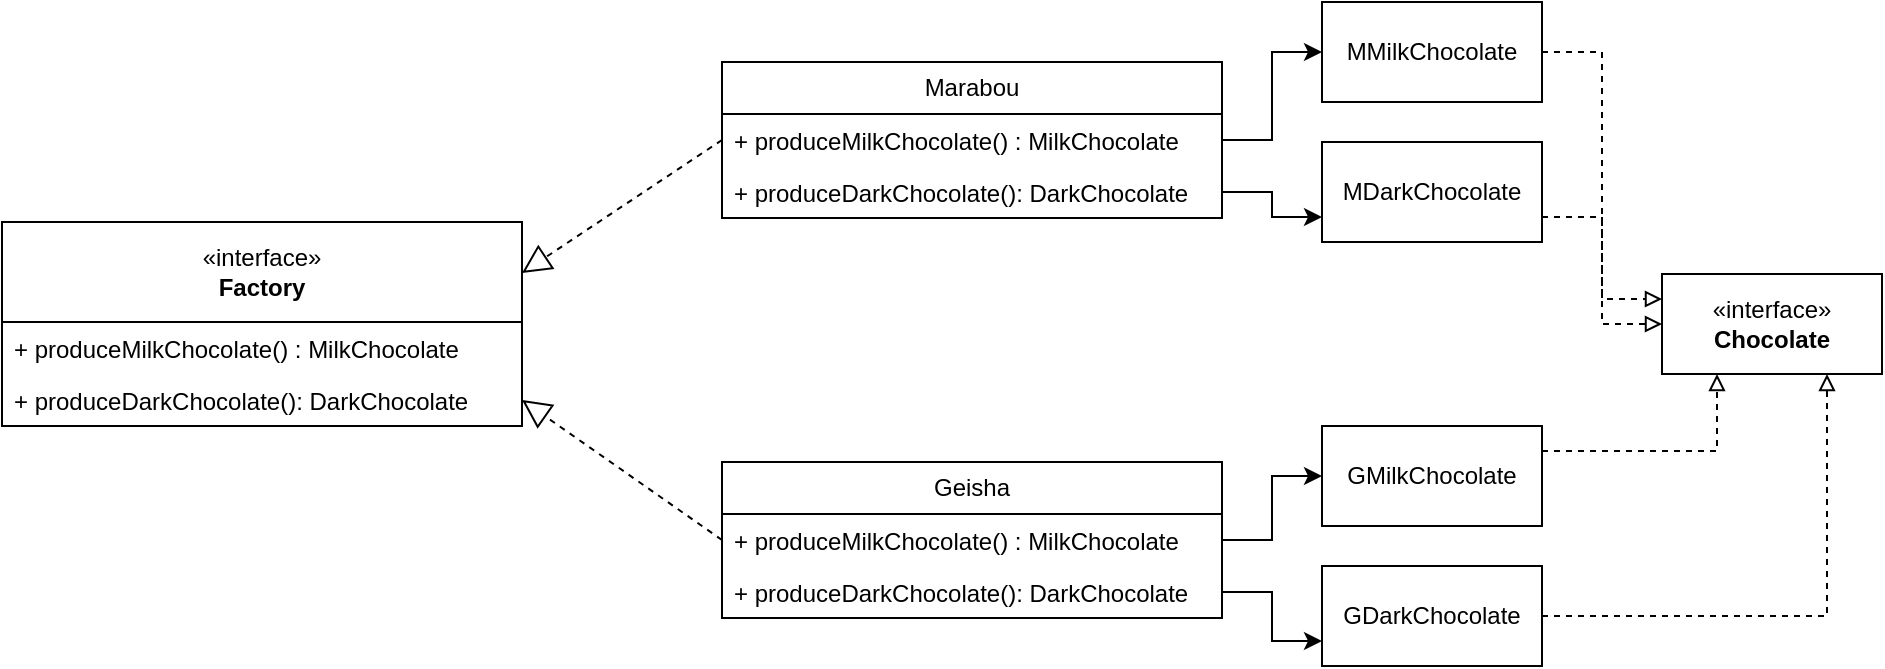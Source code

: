<mxfile version="24.8.3">
  <diagram name="Page-1" id="CxHIbIp20aGvU283qFEG">
    <mxGraphModel dx="1050" dy="522" grid="1" gridSize="10" guides="1" tooltips="1" connect="1" arrows="1" fold="1" page="1" pageScale="1" pageWidth="850" pageHeight="1100" math="0" shadow="0">
      <root>
        <mxCell id="0" />
        <mxCell id="1" parent="0" />
        <mxCell id="Le-V1Py1yV7QzQ1_DrHU-3" value="«interface»&lt;br&gt;&lt;b&gt;Factory&lt;/b&gt;" style="swimlane;fontStyle=0;childLayout=stackLayout;horizontal=1;startSize=50;fillColor=none;horizontalStack=0;resizeParent=1;resizeParentMax=0;resizeLast=0;collapsible=1;marginBottom=0;whiteSpace=wrap;html=1;" vertex="1" parent="1">
          <mxGeometry x="10" y="170" width="260" height="102" as="geometry" />
        </mxCell>
        <mxCell id="Le-V1Py1yV7QzQ1_DrHU-5" value="+ produceMilkChocolate() : MilkChocolate" style="text;strokeColor=none;fillColor=none;align=left;verticalAlign=top;spacingLeft=4;spacingRight=4;overflow=hidden;rotatable=0;points=[[0,0.5],[1,0.5]];portConstraint=eastwest;whiteSpace=wrap;html=1;" vertex="1" parent="Le-V1Py1yV7QzQ1_DrHU-3">
          <mxGeometry y="50" width="260" height="26" as="geometry" />
        </mxCell>
        <mxCell id="Le-V1Py1yV7QzQ1_DrHU-6" value="+ produceDarkChocolate(): DarkChocolate" style="text;strokeColor=none;fillColor=none;align=left;verticalAlign=top;spacingLeft=4;spacingRight=4;overflow=hidden;rotatable=0;points=[[0,0.5],[1,0.5]];portConstraint=eastwest;whiteSpace=wrap;html=1;" vertex="1" parent="Le-V1Py1yV7QzQ1_DrHU-3">
          <mxGeometry y="76" width="260" height="26" as="geometry" />
        </mxCell>
        <mxCell id="Le-V1Py1yV7QzQ1_DrHU-11" value="Marabou" style="swimlane;fontStyle=0;childLayout=stackLayout;horizontal=1;startSize=26;fillColor=none;horizontalStack=0;resizeParent=1;resizeParentMax=0;resizeLast=0;collapsible=1;marginBottom=0;whiteSpace=wrap;html=1;" vertex="1" parent="1">
          <mxGeometry x="370" y="90" width="250" height="78" as="geometry" />
        </mxCell>
        <mxCell id="Le-V1Py1yV7QzQ1_DrHU-16" value="+ produceMilkChocolate() : MilkChocolate" style="text;strokeColor=none;fillColor=none;align=left;verticalAlign=top;spacingLeft=4;spacingRight=4;overflow=hidden;rotatable=0;points=[[0,0.5],[1,0.5]];portConstraint=eastwest;whiteSpace=wrap;html=1;" vertex="1" parent="Le-V1Py1yV7QzQ1_DrHU-11">
          <mxGeometry y="26" width="250" height="26" as="geometry" />
        </mxCell>
        <mxCell id="Le-V1Py1yV7QzQ1_DrHU-17" value="+ produceDarkChocolate(): DarkChocolate" style="text;strokeColor=none;fillColor=none;align=left;verticalAlign=top;spacingLeft=4;spacingRight=4;overflow=hidden;rotatable=0;points=[[0,0.5],[1,0.5]];portConstraint=eastwest;whiteSpace=wrap;html=1;" vertex="1" parent="Le-V1Py1yV7QzQ1_DrHU-11">
          <mxGeometry y="52" width="250" height="26" as="geometry" />
        </mxCell>
        <mxCell id="Le-V1Py1yV7QzQ1_DrHU-18" value="Geisha" style="swimlane;fontStyle=0;childLayout=stackLayout;horizontal=1;startSize=26;fillColor=none;horizontalStack=0;resizeParent=1;resizeParentMax=0;resizeLast=0;collapsible=1;marginBottom=0;whiteSpace=wrap;html=1;" vertex="1" parent="1">
          <mxGeometry x="370" y="290" width="250" height="78" as="geometry" />
        </mxCell>
        <mxCell id="Le-V1Py1yV7QzQ1_DrHU-19" value="+ produceMilkChocolate() : MilkChocolate" style="text;strokeColor=none;fillColor=none;align=left;verticalAlign=top;spacingLeft=4;spacingRight=4;overflow=hidden;rotatable=0;points=[[0,0.5],[1,0.5]];portConstraint=eastwest;whiteSpace=wrap;html=1;" vertex="1" parent="Le-V1Py1yV7QzQ1_DrHU-18">
          <mxGeometry y="26" width="250" height="26" as="geometry" />
        </mxCell>
        <mxCell id="Le-V1Py1yV7QzQ1_DrHU-20" value="+ produceDarkChocolate(): DarkChocolate" style="text;strokeColor=none;fillColor=none;align=left;verticalAlign=top;spacingLeft=4;spacingRight=4;overflow=hidden;rotatable=0;points=[[0,0.5],[1,0.5]];portConstraint=eastwest;whiteSpace=wrap;html=1;" vertex="1" parent="Le-V1Py1yV7QzQ1_DrHU-18">
          <mxGeometry y="52" width="250" height="26" as="geometry" />
        </mxCell>
        <mxCell id="Le-V1Py1yV7QzQ1_DrHU-21" value="" style="endArrow=block;dashed=1;endFill=0;endSize=12;html=1;rounded=0;exitX=0;exitY=0.5;exitDx=0;exitDy=0;entryX=1;entryY=0.25;entryDx=0;entryDy=0;" edge="1" parent="1" source="Le-V1Py1yV7QzQ1_DrHU-16" target="Le-V1Py1yV7QzQ1_DrHU-3">
          <mxGeometry width="160" relative="1" as="geometry">
            <mxPoint x="310" y="270" as="sourcePoint" />
            <mxPoint x="470" y="270" as="targetPoint" />
          </mxGeometry>
        </mxCell>
        <mxCell id="Le-V1Py1yV7QzQ1_DrHU-22" value="" style="endArrow=block;dashed=1;endFill=0;endSize=12;html=1;rounded=0;exitX=0;exitY=0.5;exitDx=0;exitDy=0;entryX=1;entryY=0.5;entryDx=0;entryDy=0;" edge="1" parent="1" source="Le-V1Py1yV7QzQ1_DrHU-19" target="Le-V1Py1yV7QzQ1_DrHU-6">
          <mxGeometry width="160" relative="1" as="geometry">
            <mxPoint x="310" y="270" as="sourcePoint" />
            <mxPoint x="470" y="270" as="targetPoint" />
          </mxGeometry>
        </mxCell>
        <mxCell id="Le-V1Py1yV7QzQ1_DrHU-350" style="edgeStyle=orthogonalEdgeStyle;rounded=0;orthogonalLoop=1;jettySize=auto;html=1;exitX=1;exitY=0.5;exitDx=0;exitDy=0;entryX=0;entryY=0.25;entryDx=0;entryDy=0;dashed=1;endArrow=block;endFill=0;" edge="1" parent="1" source="Le-V1Py1yV7QzQ1_DrHU-23" target="Le-V1Py1yV7QzQ1_DrHU-343">
          <mxGeometry relative="1" as="geometry" />
        </mxCell>
        <mxCell id="Le-V1Py1yV7QzQ1_DrHU-23" value="MMilkChocolate" style="html=1;whiteSpace=wrap;" vertex="1" parent="1">
          <mxGeometry x="670" y="60" width="110" height="50" as="geometry" />
        </mxCell>
        <mxCell id="Le-V1Py1yV7QzQ1_DrHU-351" style="edgeStyle=orthogonalEdgeStyle;rounded=0;orthogonalLoop=1;jettySize=auto;html=1;exitX=1;exitY=0.75;exitDx=0;exitDy=0;entryX=0;entryY=0.5;entryDx=0;entryDy=0;dashed=1;strokeColor=default;align=center;verticalAlign=middle;fontFamily=Helvetica;fontSize=11;fontColor=default;labelBackgroundColor=default;endArrow=block;endFill=0;" edge="1" parent="1" source="Le-V1Py1yV7QzQ1_DrHU-24" target="Le-V1Py1yV7QzQ1_DrHU-343">
          <mxGeometry relative="1" as="geometry" />
        </mxCell>
        <mxCell id="Le-V1Py1yV7QzQ1_DrHU-24" value="MDarkChocolate" style="html=1;whiteSpace=wrap;" vertex="1" parent="1">
          <mxGeometry x="670" y="130" width="110" height="50" as="geometry" />
        </mxCell>
        <mxCell id="Le-V1Py1yV7QzQ1_DrHU-352" style="edgeStyle=orthogonalEdgeStyle;rounded=0;orthogonalLoop=1;jettySize=auto;html=1;exitX=1;exitY=0.25;exitDx=0;exitDy=0;entryX=0.25;entryY=1;entryDx=0;entryDy=0;dashed=1;strokeColor=default;align=center;verticalAlign=middle;fontFamily=Helvetica;fontSize=11;fontColor=default;labelBackgroundColor=default;endArrow=block;endFill=0;" edge="1" parent="1" source="Le-V1Py1yV7QzQ1_DrHU-25" target="Le-V1Py1yV7QzQ1_DrHU-343">
          <mxGeometry relative="1" as="geometry" />
        </mxCell>
        <mxCell id="Le-V1Py1yV7QzQ1_DrHU-25" value="GMilkChocolate" style="html=1;whiteSpace=wrap;" vertex="1" parent="1">
          <mxGeometry x="670" y="272" width="110" height="50" as="geometry" />
        </mxCell>
        <mxCell id="Le-V1Py1yV7QzQ1_DrHU-353" style="edgeStyle=orthogonalEdgeStyle;rounded=0;orthogonalLoop=1;jettySize=auto;html=1;exitX=1;exitY=0.5;exitDx=0;exitDy=0;entryX=0.75;entryY=1;entryDx=0;entryDy=0;dashed=1;strokeColor=default;align=center;verticalAlign=middle;fontFamily=Helvetica;fontSize=11;fontColor=default;labelBackgroundColor=default;endArrow=block;endFill=0;" edge="1" parent="1" source="Le-V1Py1yV7QzQ1_DrHU-26" target="Le-V1Py1yV7QzQ1_DrHU-343">
          <mxGeometry relative="1" as="geometry" />
        </mxCell>
        <mxCell id="Le-V1Py1yV7QzQ1_DrHU-26" value="GDarkChocolate" style="html=1;whiteSpace=wrap;" vertex="1" parent="1">
          <mxGeometry x="670" y="342" width="110" height="50" as="geometry" />
        </mxCell>
        <mxCell id="Le-V1Py1yV7QzQ1_DrHU-343" value="«interface»&lt;br&gt;&lt;b&gt;Chocolate&lt;/b&gt;" style="html=1;whiteSpace=wrap;" vertex="1" parent="1">
          <mxGeometry x="840" y="196" width="110" height="50" as="geometry" />
        </mxCell>
        <mxCell id="Le-V1Py1yV7QzQ1_DrHU-345" style="edgeStyle=orthogonalEdgeStyle;rounded=0;orthogonalLoop=1;jettySize=auto;html=1;exitX=1;exitY=0.5;exitDx=0;exitDy=0;entryX=0;entryY=0.75;entryDx=0;entryDy=0;" edge="1" parent="1" source="Le-V1Py1yV7QzQ1_DrHU-17" target="Le-V1Py1yV7QzQ1_DrHU-24">
          <mxGeometry relative="1" as="geometry" />
        </mxCell>
        <mxCell id="Le-V1Py1yV7QzQ1_DrHU-346" style="edgeStyle=orthogonalEdgeStyle;rounded=0;orthogonalLoop=1;jettySize=auto;html=1;exitX=1;exitY=0.5;exitDx=0;exitDy=0;entryX=0;entryY=0.5;entryDx=0;entryDy=0;" edge="1" parent="1" source="Le-V1Py1yV7QzQ1_DrHU-16" target="Le-V1Py1yV7QzQ1_DrHU-23">
          <mxGeometry relative="1" as="geometry" />
        </mxCell>
        <mxCell id="Le-V1Py1yV7QzQ1_DrHU-347" style="edgeStyle=orthogonalEdgeStyle;rounded=0;orthogonalLoop=1;jettySize=auto;html=1;exitX=1;exitY=0.5;exitDx=0;exitDy=0;entryX=0;entryY=0.5;entryDx=0;entryDy=0;" edge="1" parent="1" source="Le-V1Py1yV7QzQ1_DrHU-19" target="Le-V1Py1yV7QzQ1_DrHU-25">
          <mxGeometry relative="1" as="geometry" />
        </mxCell>
        <mxCell id="Le-V1Py1yV7QzQ1_DrHU-348" style="edgeStyle=orthogonalEdgeStyle;rounded=0;orthogonalLoop=1;jettySize=auto;html=1;exitX=1;exitY=0.5;exitDx=0;exitDy=0;entryX=0;entryY=0.75;entryDx=0;entryDy=0;" edge="1" parent="1" source="Le-V1Py1yV7QzQ1_DrHU-20" target="Le-V1Py1yV7QzQ1_DrHU-26">
          <mxGeometry relative="1" as="geometry" />
        </mxCell>
      </root>
    </mxGraphModel>
  </diagram>
</mxfile>
